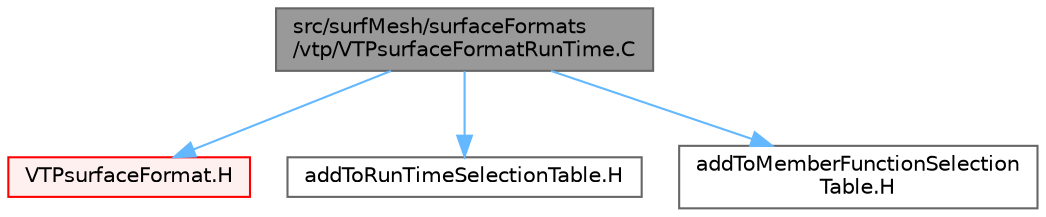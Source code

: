 digraph "src/surfMesh/surfaceFormats/vtp/VTPsurfaceFormatRunTime.C"
{
 // LATEX_PDF_SIZE
  bgcolor="transparent";
  edge [fontname=Helvetica,fontsize=10,labelfontname=Helvetica,labelfontsize=10];
  node [fontname=Helvetica,fontsize=10,shape=box,height=0.2,width=0.4];
  Node1 [id="Node000001",label="src/surfMesh/surfaceFormats\l/vtp/VTPsurfaceFormatRunTime.C",height=0.2,width=0.4,color="gray40", fillcolor="grey60", style="filled", fontcolor="black",tooltip=" "];
  Node1 -> Node2 [id="edge1_Node000001_Node000002",color="steelblue1",style="solid",tooltip=" "];
  Node2 [id="Node000002",label="VTPsurfaceFormat.H",height=0.2,width=0.4,color="red", fillcolor="#FFF0F0", style="filled",URL="$VTPsurfaceFormat_8H.html",tooltip=" "];
  Node1 -> Node277 [id="edge2_Node000001_Node000277",color="steelblue1",style="solid",tooltip=" "];
  Node277 [id="Node000277",label="addToRunTimeSelectionTable.H",height=0.2,width=0.4,color="grey40", fillcolor="white", style="filled",URL="$addToRunTimeSelectionTable_8H.html",tooltip="Macros for easy insertion into run-time selection tables."];
  Node1 -> Node278 [id="edge3_Node000001_Node000278",color="steelblue1",style="solid",tooltip=" "];
  Node278 [id="Node000278",label="addToMemberFunctionSelection\lTable.H",height=0.2,width=0.4,color="grey40", fillcolor="white", style="filled",URL="$addToMemberFunctionSelectionTable_8H.html",tooltip="Macros for easy insertion into member function selection tables."];
}
